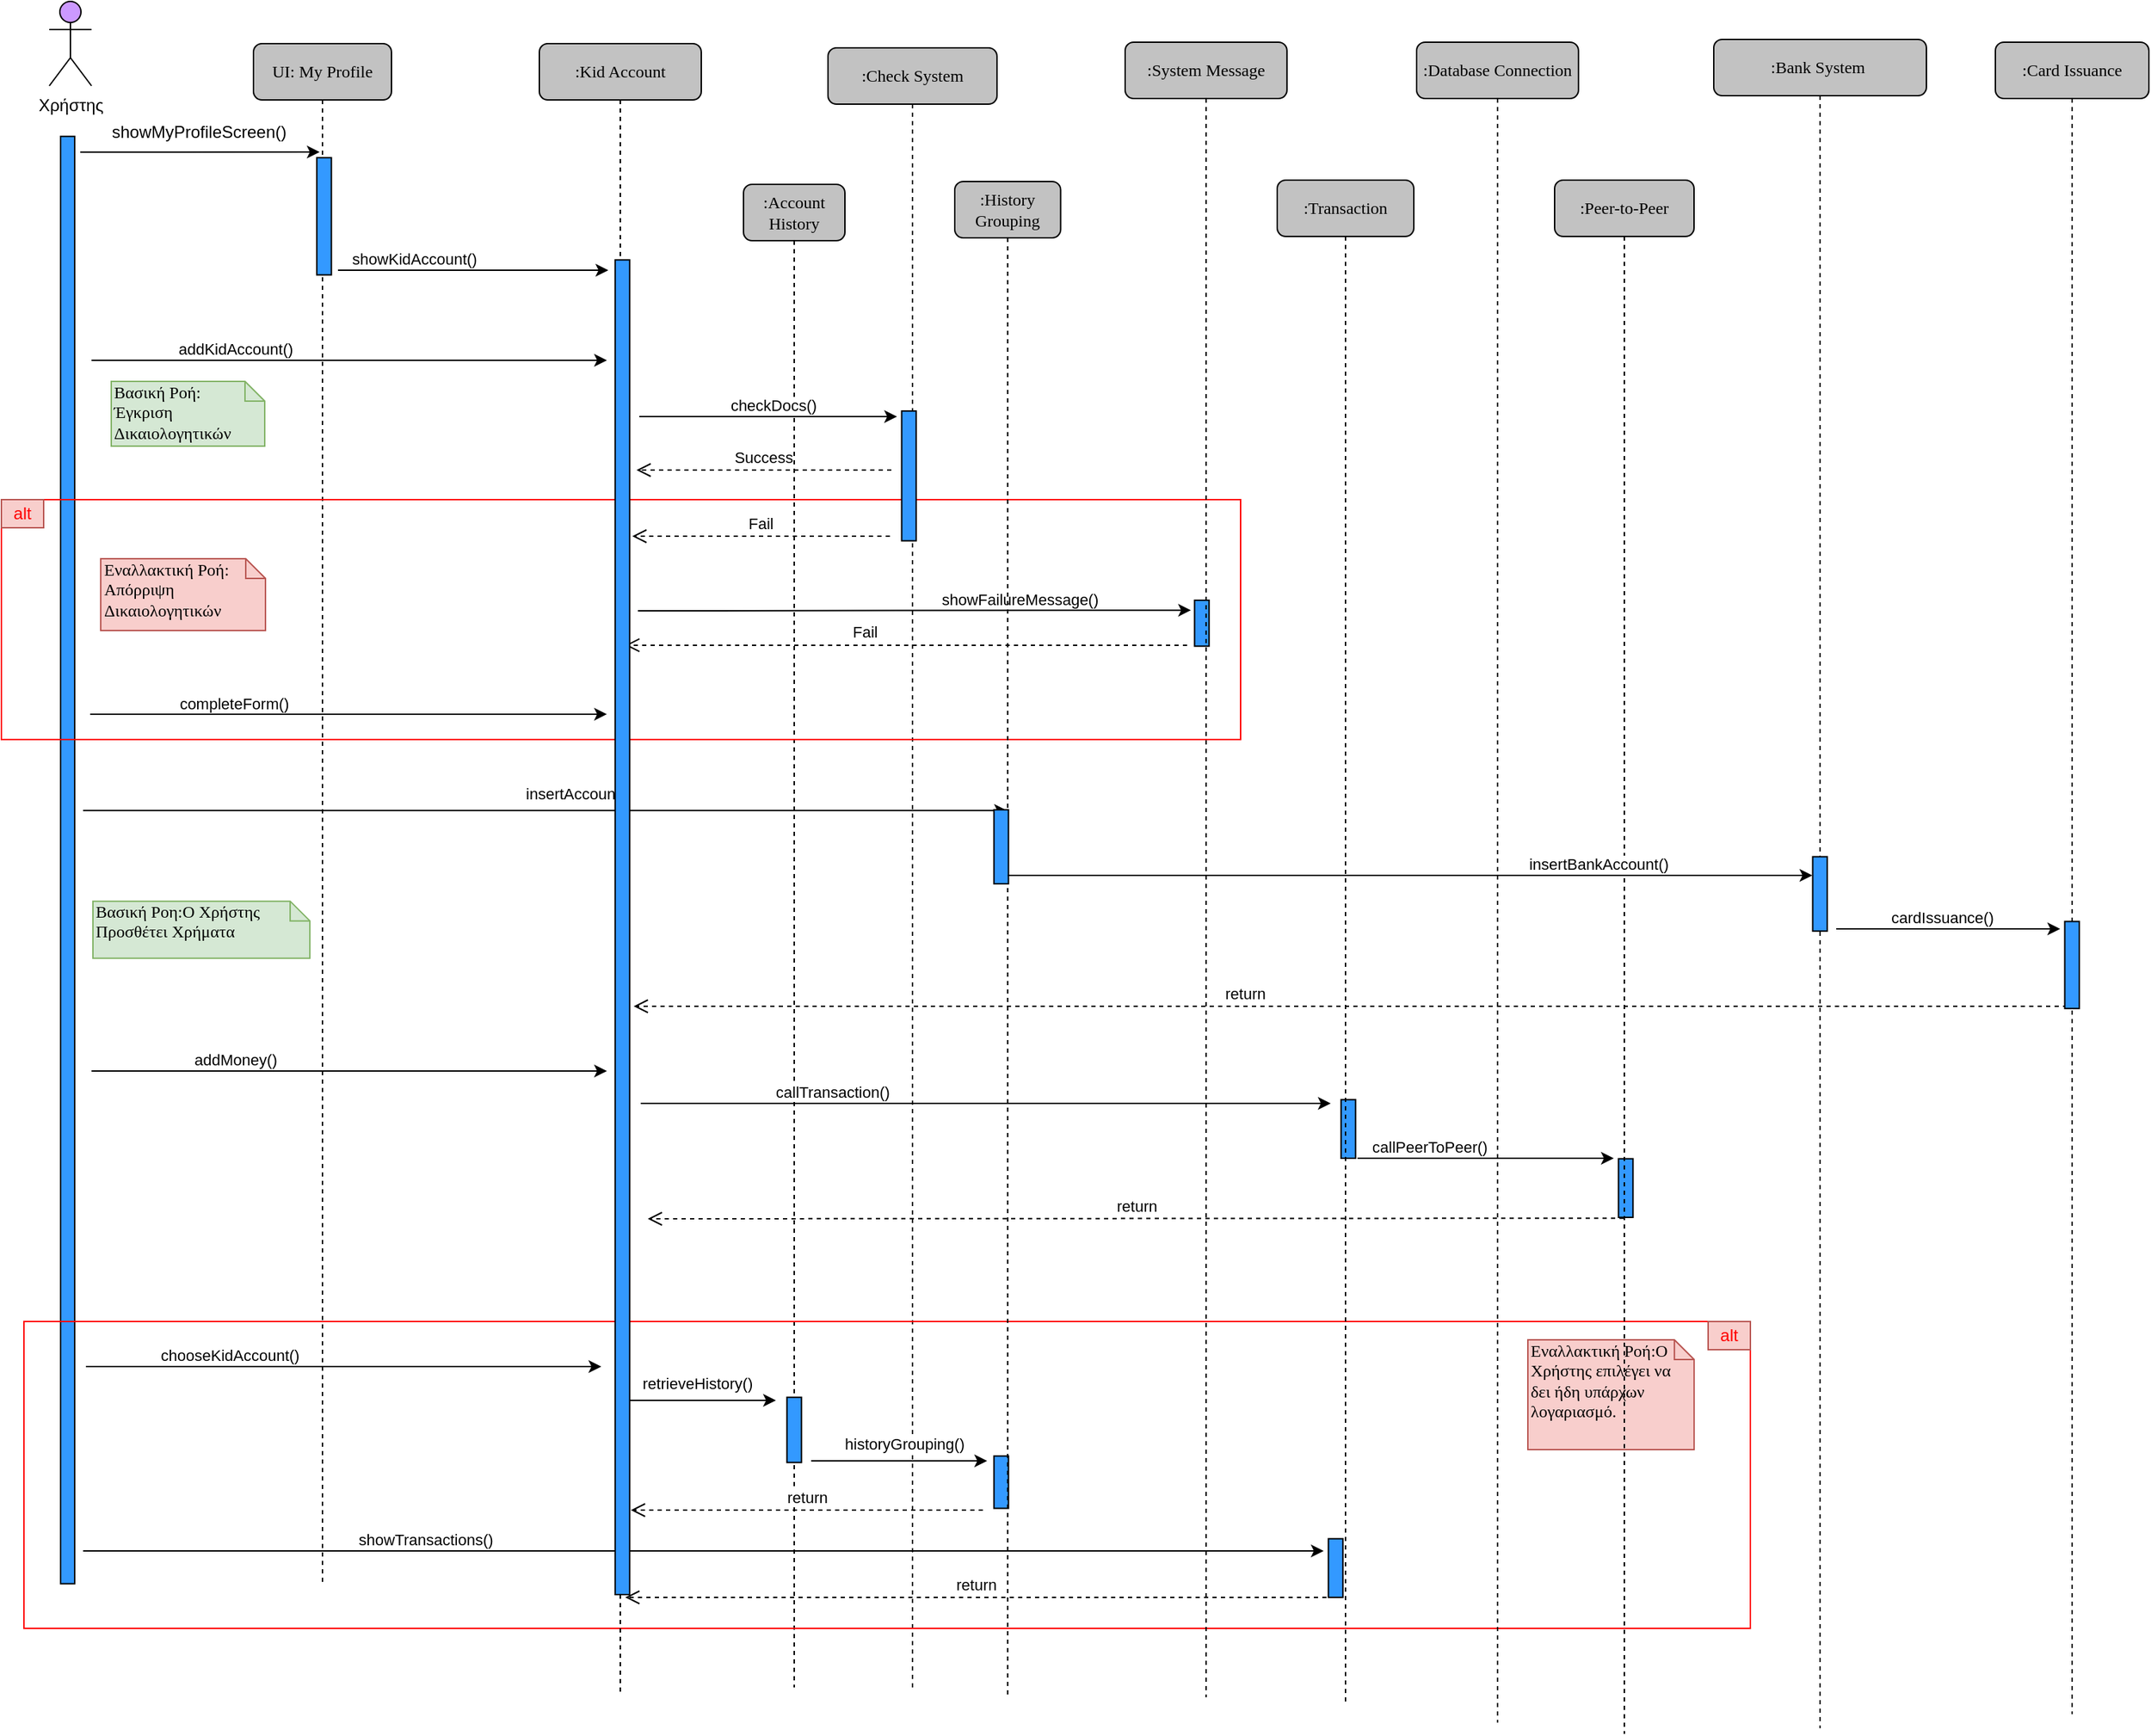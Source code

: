 <mxfile version="19.0.0" type="github"><diagram name="Page-1" id="13e1069c-82ec-6db2-03f1-153e76fe0fe0"><mxGraphModel dx="2709" dy="1056" grid="0" gridSize="10" guides="1" tooltips="1" connect="1" arrows="1" fold="1" page="0" pageScale="1" pageWidth="1100" pageHeight="850" background="none" math="0" shadow="0"><root><mxCell id="0"/><mxCell id="1" parent="0"/><mxCell id="IzQKCPGa3qGo2pPBu95K-45" value=":Account History" style="shape=umlLifeline;perimeter=lifelinePerimeter;whiteSpace=wrap;html=1;container=1;collapsible=0;recursiveResize=0;outlineConnect=0;rounded=1;shadow=0;comic=0;labelBackgroundColor=none;strokeWidth=1;fontFamily=Verdana;fontSize=12;align=center;fillColor=#C2C2C2;" parent="1" vertex="1"><mxGeometry x="597" y="194" width="72" height="1068" as="geometry"/></mxCell><mxCell id="xUHtidkTW_1M5ktOETjh-2" value=":Check System" style="shape=umlLifeline;perimeter=lifelinePerimeter;whiteSpace=wrap;html=1;container=1;collapsible=0;recursiveResize=0;outlineConnect=0;rounded=1;shadow=0;comic=0;labelBackgroundColor=none;strokeWidth=1;fontFamily=Verdana;fontSize=12;align=center;fillColor=#C2C2C2;" parent="1" vertex="1"><mxGeometry x="657" y="97" width="120" height="1167" as="geometry"/></mxCell><mxCell id="IzQKCPGa3qGo2pPBu95K-79" value="" style="endArrow=classic;html=1;rounded=0;" parent="xUHtidkTW_1M5ktOETjh-2" edge="1"><mxGeometry width="50" height="50" relative="1" as="geometry"><mxPoint x="376.0" y="789" as="sourcePoint"/><mxPoint x="558" y="789" as="targetPoint"/></mxGeometry></mxCell><mxCell id="IzQKCPGa3qGo2pPBu95K-80" value="callPeerToPeer()" style="edgeLabel;html=1;align=center;verticalAlign=middle;resizable=0;points=[];" parent="IzQKCPGa3qGo2pPBu95K-79" vertex="1" connectable="0"><mxGeometry x="-0.451" y="2" relative="1" as="geometry"><mxPoint x="1" y="-6" as="offset"/></mxGeometry></mxCell><mxCell id="IzQKCPGa3qGo2pPBu95K-70" value="" style="rounded=0;whiteSpace=wrap;html=1;rotation=90;fillColor=#3399FF;" parent="xUHtidkTW_1M5ktOETjh-2" vertex="1"><mxGeometry x="348.67" y="763" width="41.66" height="10.33" as="geometry"/></mxCell><mxCell id="IzQKCPGa3qGo2pPBu95K-75" value="return" style="html=1;verticalAlign=bottom;endArrow=open;dashed=1;endSize=8;rounded=0;strokeColor=#000000;" parent="xUHtidkTW_1M5ktOETjh-2" edge="1"><mxGeometry relative="1" as="geometry"><mxPoint x="565" y="831.61" as="sourcePoint"/><mxPoint x="-128" y="832" as="targetPoint"/></mxGeometry></mxCell><mxCell id="IzQKCPGa3qGo2pPBu95K-77" value="" style="rounded=0;whiteSpace=wrap;html=1;rotation=90;fillColor=#3399FF;" parent="xUHtidkTW_1M5ktOETjh-2" vertex="1"><mxGeometry x="545.67" y="805" width="41.66" height="10.33" as="geometry"/></mxCell><mxCell id="IzQKCPGa3qGo2pPBu95K-72" value="" style="endArrow=classic;html=1;rounded=0;" parent="xUHtidkTW_1M5ktOETjh-2" edge="1"><mxGeometry width="50" height="50" relative="1" as="geometry"><mxPoint x="-133.0" y="750" as="sourcePoint"/><mxPoint x="357" y="750" as="targetPoint"/></mxGeometry></mxCell><mxCell id="IzQKCPGa3qGo2pPBu95K-73" value="callTransaction()" style="edgeLabel;html=1;align=center;verticalAlign=middle;resizable=0;points=[];" parent="IzQKCPGa3qGo2pPBu95K-72" vertex="1" connectable="0"><mxGeometry x="-0.451" y="2" relative="1" as="geometry"><mxPoint x="1" y="-6" as="offset"/></mxGeometry></mxCell><mxCell id="IzQKCPGa3qGo2pPBu95K-33" value="" style="endArrow=classic;html=1;rounded=0;" parent="xUHtidkTW_1M5ktOETjh-2" edge="1" target="IzQKCPGa3qGo2pPBu95K-48"><mxGeometry width="50" height="50" relative="1" as="geometry"><mxPoint x="-529" y="541.88" as="sourcePoint"/><mxPoint x="70" y="542.02" as="targetPoint"/></mxGeometry></mxCell><mxCell id="IzQKCPGa3qGo2pPBu95K-34" value="insertAccount()" style="edgeLabel;html=1;align=center;verticalAlign=middle;resizable=0;points=[];" parent="IzQKCPGa3qGo2pPBu95K-33" vertex="1" connectable="0"><mxGeometry x="0.672" y="1" relative="1" as="geometry"><mxPoint x="-198" y="-11" as="offset"/></mxGeometry></mxCell><mxCell id="r9DO_F_iBcvIoqcSVnVy-100" value="Χρήστης" style="shape=umlActor;verticalLabelPosition=bottom;verticalAlign=top;html=1;outlineConnect=0;fillColor=#CC99FF;" parent="1" vertex="1"><mxGeometry x="104" y="64" width="30" height="60" as="geometry"/></mxCell><mxCell id="r9DO_F_iBcvIoqcSVnVy-102" value="showMyProfileScreen()" style="text;html=1;align=center;verticalAlign=middle;resizable=0;points=[];autosize=1;strokeColor=none;fillColor=none;" parent="1" vertex="1"><mxGeometry x="143" y="148" width="134" height="18" as="geometry"/></mxCell><mxCell id="r9DO_F_iBcvIoqcSVnVy-104" value="" style="rounded=0;whiteSpace=wrap;html=1;rotation=90;fillColor=#3399FF;" parent="1" vertex="1"><mxGeometry x="-397.16" y="669.1" width="1028.41" height="10" as="geometry"/></mxCell><mxCell id="r9DO_F_iBcvIoqcSVnVy-105" value="UI: My Profile" style="shape=umlLifeline;perimeter=lifelinePerimeter;whiteSpace=wrap;html=1;container=1;collapsible=0;recursiveResize=0;outlineConnect=0;rounded=1;shadow=0;comic=0;labelBackgroundColor=none;strokeWidth=1;fontFamily=Verdana;fontSize=12;align=center;fillColor=#C2C2C2;" parent="1" vertex="1"><mxGeometry x="249" y="94" width="98" height="1095" as="geometry"/></mxCell><mxCell id="IzQKCPGa3qGo2pPBu95K-89" value="" style="rounded=0;whiteSpace=wrap;html=1;fillColor=none;shadow=0;strokeColor=#FF0000;" parent="r9DO_F_iBcvIoqcSVnVy-105" vertex="1"><mxGeometry x="-163" y="908" width="1226" height="218" as="geometry"/></mxCell><mxCell id="xUHtidkTW_1M5ktOETjh-6" value="" style="endArrow=classic;html=1;rounded=0;" parent="r9DO_F_iBcvIoqcSVnVy-105" edge="1"><mxGeometry width="50" height="50" relative="1" as="geometry"><mxPoint x="60" y="161" as="sourcePoint"/><mxPoint x="252" y="161" as="targetPoint"/></mxGeometry></mxCell><mxCell id="xUHtidkTW_1M5ktOETjh-8" value="showKidAccount()" style="edgeLabel;html=1;align=center;verticalAlign=middle;resizable=0;points=[];" parent="xUHtidkTW_1M5ktOETjh-6" vertex="1" connectable="0"><mxGeometry x="-0.451" y="2" relative="1" as="geometry"><mxPoint x="1" y="-6" as="offset"/></mxGeometry></mxCell><mxCell id="r9DO_F_iBcvIoqcSVnVy-106" value="" style="rounded=0;whiteSpace=wrap;html=1;rotation=90;fillColor=#3399FF;" parent="r9DO_F_iBcvIoqcSVnVy-105" vertex="1"><mxGeometry x="8.53" y="117.53" width="83.25" height="10.33" as="geometry"/></mxCell><mxCell id="IzQKCPGa3qGo2pPBu95K-28" value="" style="rounded=0;whiteSpace=wrap;html=1;fillColor=none;shadow=0;strokeColor=#FF0000;" parent="r9DO_F_iBcvIoqcSVnVy-105" vertex="1"><mxGeometry x="-179" y="324" width="880" height="170.45" as="geometry"/></mxCell><mxCell id="IzQKCPGa3qGo2pPBu95K-15" value="" style="rounded=0;whiteSpace=wrap;html=1;rotation=90;fillColor=#3399FF;" parent="r9DO_F_iBcvIoqcSVnVy-105" vertex="1"><mxGeometry x="419.36" y="302.0" width="92.21" height="10.33" as="geometry"/></mxCell><mxCell id="IzQKCPGa3qGo2pPBu95K-19" value="Fail" style="html=1;verticalAlign=bottom;endArrow=open;dashed=1;endSize=8;rounded=0;" parent="r9DO_F_iBcvIoqcSVnVy-105" edge="1"><mxGeometry relative="1" as="geometry"><mxPoint x="451.97" y="350.0" as="sourcePoint"/><mxPoint x="269" y="350.0" as="targetPoint"/></mxGeometry></mxCell><mxCell id="IzQKCPGa3qGo2pPBu95K-20" value="" style="endArrow=classic;html=1;rounded=0;entryX=0.217;entryY=1.248;entryDx=0;entryDy=0;entryPerimeter=0;" parent="r9DO_F_iBcvIoqcSVnVy-105" target="IzQKCPGa3qGo2pPBu95K-22" edge="1"><mxGeometry width="50" height="50" relative="1" as="geometry"><mxPoint x="273" y="403" as="sourcePoint"/><mxPoint x="666" y="404.45" as="targetPoint"/></mxGeometry></mxCell><mxCell id="IzQKCPGa3qGo2pPBu95K-21" value="showFailureMessage()" style="edgeLabel;html=1;align=center;verticalAlign=middle;resizable=0;points=[];" parent="IzQKCPGa3qGo2pPBu95K-20" vertex="1" connectable="0"><mxGeometry x="0.672" y="1" relative="1" as="geometry"><mxPoint x="-58" y="-7" as="offset"/></mxGeometry></mxCell><mxCell id="IzQKCPGa3qGo2pPBu95K-22" value="" style="rounded=0;whiteSpace=wrap;html=1;rotation=90;fillColor=#3399FF;" parent="r9DO_F_iBcvIoqcSVnVy-105" vertex="1"><mxGeometry x="657.14" y="406.66" width="32.64" height="10.33" as="geometry"/></mxCell><mxCell id="IzQKCPGa3qGo2pPBu95K-13" value="" style="endArrow=classic;html=1;rounded=0;" parent="r9DO_F_iBcvIoqcSVnVy-105" edge="1"><mxGeometry width="50" height="50" relative="1" as="geometry"><mxPoint x="274" y="265.0" as="sourcePoint"/><mxPoint x="457" y="265.0" as="targetPoint"/></mxGeometry></mxCell><mxCell id="IzQKCPGa3qGo2pPBu95K-14" value="checkDocs()" style="edgeLabel;html=1;align=center;verticalAlign=middle;resizable=0;points=[];" parent="IzQKCPGa3qGo2pPBu95K-13" vertex="1" connectable="0"><mxGeometry x="0.672" y="1" relative="1" as="geometry"><mxPoint x="-58" y="-7" as="offset"/></mxGeometry></mxCell><mxCell id="IzQKCPGa3qGo2pPBu95K-16" value="Success" style="html=1;verticalAlign=bottom;endArrow=open;dashed=1;endSize=8;rounded=0;" parent="r9DO_F_iBcvIoqcSVnVy-105" edge="1"><mxGeometry relative="1" as="geometry"><mxPoint x="452.97" y="303.0" as="sourcePoint"/><mxPoint x="272" y="303.0" as="targetPoint"/></mxGeometry></mxCell><mxCell id="IzQKCPGa3qGo2pPBu95K-23" value="Fail" style="html=1;verticalAlign=bottom;endArrow=open;dashed=1;endSize=8;rounded=0;" parent="r9DO_F_iBcvIoqcSVnVy-105" edge="1"><mxGeometry x="0.148" relative="1" as="geometry"><mxPoint x="663" y="427.45" as="sourcePoint"/><mxPoint x="264" y="427.45" as="targetPoint"/><mxPoint as="offset"/></mxGeometry></mxCell><mxCell id="IzQKCPGa3qGo2pPBu95K-26" value="" style="endArrow=classic;html=1;rounded=0;" parent="r9DO_F_iBcvIoqcSVnVy-105" edge="1"><mxGeometry width="50" height="50" relative="1" as="geometry"><mxPoint x="-116" y="476.45" as="sourcePoint"/><mxPoint x="251" y="476.45" as="targetPoint"/></mxGeometry></mxCell><mxCell id="IzQKCPGa3qGo2pPBu95K-27" value="completeForm()" style="edgeLabel;html=1;align=center;verticalAlign=middle;resizable=0;points=[];" parent="IzQKCPGa3qGo2pPBu95K-26" vertex="1" connectable="0"><mxGeometry x="-0.451" y="2" relative="1" as="geometry"><mxPoint x="1" y="-6" as="offset"/></mxGeometry></mxCell><mxCell id="IzQKCPGa3qGo2pPBu95K-43" value="" style="endArrow=classic;html=1;rounded=0;" parent="r9DO_F_iBcvIoqcSVnVy-105" edge="1"><mxGeometry width="50" height="50" relative="1" as="geometry"><mxPoint x="-119" y="940" as="sourcePoint"/><mxPoint x="247" y="940" as="targetPoint"/></mxGeometry></mxCell><mxCell id="IzQKCPGa3qGo2pPBu95K-44" value="chooseKidAccount()" style="edgeLabel;html=1;align=center;verticalAlign=middle;resizable=0;points=[];" parent="IzQKCPGa3qGo2pPBu95K-43" vertex="1" connectable="0"><mxGeometry x="-0.451" y="2" relative="1" as="geometry"><mxPoint x="1" y="-6" as="offset"/></mxGeometry></mxCell><mxCell id="IzQKCPGa3qGo2pPBu95K-46" value="" style="endArrow=classic;html=1;rounded=0;" parent="r9DO_F_iBcvIoqcSVnVy-105" edge="1"><mxGeometry width="50" height="50" relative="1" as="geometry"><mxPoint x="265" y="964" as="sourcePoint"/><mxPoint x="371" y="964" as="targetPoint"/><Array as="points"><mxPoint x="313" y="964"/></Array></mxGeometry></mxCell><mxCell id="IzQKCPGa3qGo2pPBu95K-47" value="retrieveHistory()" style="edgeLabel;html=1;align=center;verticalAlign=middle;resizable=0;points=[];" parent="IzQKCPGa3qGo2pPBu95K-46" vertex="1" connectable="0"><mxGeometry x="0.672" y="1" relative="1" as="geometry"><mxPoint x="-39" y="-11" as="offset"/></mxGeometry></mxCell><mxCell id="IzQKCPGa3qGo2pPBu95K-57" value="" style="rounded=0;whiteSpace=wrap;html=1;rotation=90;fillColor=#3399FF;" parent="r9DO_F_iBcvIoqcSVnVy-105" vertex="1"><mxGeometry x="747.67" y="1078" width="41.66" height="10.33" as="geometry"/></mxCell><mxCell id="IzQKCPGa3qGo2pPBu95K-50" value="" style="endArrow=classic;html=1;rounded=0;" parent="r9DO_F_iBcvIoqcSVnVy-105" edge="1"><mxGeometry width="50" height="50" relative="1" as="geometry"><mxPoint x="396" y="1007" as="sourcePoint"/><mxPoint x="521" y="1007" as="targetPoint"/><Array as="points"><mxPoint x="438" y="1007"/></Array></mxGeometry></mxCell><mxCell id="IzQKCPGa3qGo2pPBu95K-51" value="historyGrouping()" style="edgeLabel;html=1;align=center;verticalAlign=middle;resizable=0;points=[];" parent="IzQKCPGa3qGo2pPBu95K-50" vertex="1" connectable="0"><mxGeometry x="0.672" y="1" relative="1" as="geometry"><mxPoint x="-39" y="-11" as="offset"/></mxGeometry></mxCell><mxCell id="IzQKCPGa3qGo2pPBu95K-55" value="" style="rounded=0;whiteSpace=wrap;html=1;rotation=90;fillColor=#3399FF;" parent="r9DO_F_iBcvIoqcSVnVy-105" vertex="1"><mxGeometry x="360.84" y="979.84" width="46.32" height="10.33" as="geometry"/></mxCell><mxCell id="IzQKCPGa3qGo2pPBu95K-61" value="return" style="html=1;verticalAlign=bottom;endArrow=open;dashed=1;endSize=8;rounded=0;strokeColor=#000000;" parent="r9DO_F_iBcvIoqcSVnVy-105" edge="1"><mxGeometry relative="1" as="geometry"><mxPoint x="762" y="1104" as="sourcePoint"/><mxPoint x="264" y="1104" as="targetPoint"/></mxGeometry></mxCell><mxCell id="IzQKCPGa3qGo2pPBu95K-54" value="return" style="html=1;verticalAlign=bottom;endArrow=open;dashed=1;endSize=8;rounded=0;strokeColor=#000000;" parent="r9DO_F_iBcvIoqcSVnVy-105" edge="1"><mxGeometry relative="1" as="geometry"><mxPoint x="518" y="1042" as="sourcePoint"/><mxPoint x="268" y="1042" as="targetPoint"/></mxGeometry></mxCell><mxCell id="IzQKCPGa3qGo2pPBu95K-56" value="" style="rounded=0;whiteSpace=wrap;html=1;rotation=90;fillColor=#3399FF;" parent="r9DO_F_iBcvIoqcSVnVy-105" vertex="1"><mxGeometry x="512.42" y="1017" width="37.16" height="10.33" as="geometry"/></mxCell><mxCell id="IzQKCPGa3qGo2pPBu95K-59" value="" style="endArrow=classic;html=1;rounded=0;" parent="r9DO_F_iBcvIoqcSVnVy-105" edge="1"><mxGeometry width="50" height="50" relative="1" as="geometry"><mxPoint x="-121" y="1071.0" as="sourcePoint"/><mxPoint x="760" y="1071" as="targetPoint"/></mxGeometry></mxCell><mxCell id="IzQKCPGa3qGo2pPBu95K-60" value="showTransactions()" style="edgeLabel;html=1;align=center;verticalAlign=middle;resizable=0;points=[];" parent="IzQKCPGa3qGo2pPBu95K-59" vertex="1" connectable="0"><mxGeometry x="-0.451" y="2" relative="1" as="geometry"><mxPoint x="1" y="-6" as="offset"/></mxGeometry></mxCell><mxCell id="IzQKCPGa3qGo2pPBu95K-66" value="Εναλλακτική Ροή:O Χρήστης επιλέγει να δει ήδη υπάρχων λογαριασμό." style="shape=note;whiteSpace=wrap;html=1;size=14;verticalAlign=top;align=left;spacingTop=-6;rounded=0;shadow=0;comic=0;labelBackgroundColor=none;strokeWidth=1;fontFamily=Verdana;fontSize=12;fillColor=#f8cecc;strokeColor=#b85450;" parent="r9DO_F_iBcvIoqcSVnVy-105" vertex="1"><mxGeometry x="905" y="921" width="118.07" height="78" as="geometry"/></mxCell><mxCell id="IzQKCPGa3qGo2pPBu95K-32" value="Εναλλακτική Ροή: Απόρριψη&lt;br&gt;Δικαιολογητικών" style="shape=note;whiteSpace=wrap;html=1;size=14;verticalAlign=top;align=left;spacingTop=-6;rounded=0;shadow=0;comic=0;labelBackgroundColor=none;strokeWidth=1;fontFamily=Verdana;fontSize=12;fillColor=#f8cecc;strokeColor=#b85450;" parent="r9DO_F_iBcvIoqcSVnVy-105" vertex="1"><mxGeometry x="-108.47" y="365.99" width="117" height="51" as="geometry"/></mxCell><mxCell id="xUHtidkTW_1M5ktOETjh-3" value=":Kid Account" style="shape=umlLifeline;perimeter=lifelinePerimeter;whiteSpace=wrap;html=1;container=1;collapsible=0;recursiveResize=0;outlineConnect=0;rounded=1;shadow=0;comic=0;labelBackgroundColor=none;strokeWidth=1;fontFamily=Verdana;fontSize=12;align=center;fillColor=#C2C2C2;" parent="1" vertex="1"><mxGeometry x="452" y="94" width="115" height="1171" as="geometry"/></mxCell><mxCell id="IzQKCPGa3qGo2pPBu95K-9" value="" style="rounded=0;whiteSpace=wrap;html=1;rotation=90;fillColor=#3399FF;" parent="xUHtidkTW_1M5ktOETjh-3" vertex="1"><mxGeometry x="-415.17" y="622.68" width="948.34" height="10.33" as="geometry"/></mxCell><mxCell id="IzQKCPGa3qGo2pPBu95K-2" value=":Bank System&amp;nbsp;" style="shape=umlLifeline;perimeter=lifelinePerimeter;whiteSpace=wrap;html=1;container=1;collapsible=0;recursiveResize=0;outlineConnect=0;rounded=1;shadow=0;comic=0;labelBackgroundColor=none;strokeWidth=1;fontFamily=Verdana;fontSize=12;align=center;fillColor=#C2C2C2;" parent="1" vertex="1"><mxGeometry x="1286" y="91" width="151" height="1200" as="geometry"/></mxCell><mxCell id="IzQKCPGa3qGo2pPBu95K-38" value="" style="rounded=0;whiteSpace=wrap;html=1;rotation=90;fillColor=#3399FF;" parent="IzQKCPGa3qGo2pPBu95K-2" vertex="1"><mxGeometry x="49.0" y="602.0" width="52.85" height="10.33" as="geometry"/></mxCell><mxCell id="IzQKCPGa3qGo2pPBu95K-3" value=":Database Connection" style="shape=umlLifeline;perimeter=lifelinePerimeter;whiteSpace=wrap;html=1;container=1;collapsible=0;recursiveResize=0;outlineConnect=0;rounded=1;shadow=0;comic=0;labelBackgroundColor=none;strokeWidth=1;fontFamily=Verdana;fontSize=12;align=center;fillColor=#C2C2C2;" parent="1" vertex="1"><mxGeometry x="1075" y="93" width="114.93" height="1194" as="geometry"/></mxCell><mxCell id="IzQKCPGa3qGo2pPBu95K-42" value="return" style="html=1;verticalAlign=bottom;endArrow=open;dashed=1;endSize=8;rounded=0;" parent="IzQKCPGa3qGo2pPBu95K-3" edge="1"><mxGeometry x="0.148" relative="1" as="geometry"><mxPoint x="462" y="685" as="sourcePoint"/><mxPoint x="-556" y="685" as="targetPoint"/><mxPoint as="offset"/></mxGeometry></mxCell><mxCell id="IzQKCPGa3qGo2pPBu95K-4" value=":Transaction" style="shape=umlLifeline;perimeter=lifelinePerimeter;whiteSpace=wrap;html=1;container=1;collapsible=0;recursiveResize=0;outlineConnect=0;rounded=1;shadow=0;comic=0;labelBackgroundColor=none;strokeWidth=1;fontFamily=Verdana;fontSize=12;align=center;fillColor=#C2C2C2;" parent="1" vertex="1"><mxGeometry x="976" y="191" width="97" height="1084" as="geometry"/></mxCell><mxCell id="IzQKCPGa3qGo2pPBu95K-39" value="" style="endArrow=classic;html=1;rounded=0;" parent="IzQKCPGa3qGo2pPBu95K-4" edge="1"><mxGeometry width="50" height="50" relative="1" as="geometry"><mxPoint x="397" y="532" as="sourcePoint"/><mxPoint x="556" y="532" as="targetPoint"/></mxGeometry></mxCell><mxCell id="IzQKCPGa3qGo2pPBu95K-40" value="cardIssuance()" style="edgeLabel;html=1;align=center;verticalAlign=middle;resizable=0;points=[];" parent="IzQKCPGa3qGo2pPBu95K-39" vertex="1" connectable="0"><mxGeometry x="0.672" y="1" relative="1" as="geometry"><mxPoint x="-58" y="-7" as="offset"/></mxGeometry></mxCell><mxCell id="IzQKCPGa3qGo2pPBu95K-6" value=":System Message" style="shape=umlLifeline;perimeter=lifelinePerimeter;whiteSpace=wrap;html=1;container=1;collapsible=0;recursiveResize=0;outlineConnect=0;rounded=1;shadow=0;comic=0;labelBackgroundColor=none;strokeWidth=1;fontFamily=Verdana;fontSize=12;align=center;fillColor=#C2C2C2;" parent="1" vertex="1"><mxGeometry x="868" y="93" width="114.93" height="1176" as="geometry"/></mxCell><mxCell id="IzQKCPGa3qGo2pPBu95K-48" value=":History Grouping" style="shape=umlLifeline;perimeter=lifelinePerimeter;whiteSpace=wrap;html=1;container=1;collapsible=0;recursiveResize=0;outlineConnect=0;rounded=1;shadow=0;comic=0;labelBackgroundColor=none;strokeWidth=1;fontFamily=Verdana;fontSize=12;align=center;fillColor=#C2C2C2;" parent="1" vertex="1"><mxGeometry x="747" y="192" width="75.21" height="1075" as="geometry"/></mxCell><mxCell id="IzQKCPGa3qGo2pPBu95K-35" value="" style="rounded=0;whiteSpace=wrap;html=1;rotation=90;fillColor=#3399FF;" parent="IzQKCPGa3qGo2pPBu95K-48" vertex="1"><mxGeometry x="6.69" y="467.5" width="52.6" height="10.33" as="geometry"/></mxCell><mxCell id="IzQKCPGa3qGo2pPBu95K-76" value=":Peer-to-Peer" style="shape=umlLifeline;perimeter=lifelinePerimeter;whiteSpace=wrap;html=1;container=1;collapsible=0;recursiveResize=0;outlineConnect=0;rounded=1;shadow=0;comic=0;labelBackgroundColor=none;strokeWidth=1;fontFamily=Verdana;fontSize=12;align=center;fillColor=#C2C2C2;" parent="1" vertex="1"><mxGeometry x="1173" y="191" width="99" height="1104" as="geometry"/></mxCell><mxCell id="IzQKCPGa3qGo2pPBu95K-90" value="" style="endArrow=classic;html=1;rounded=0;" parent="1" edge="1"><mxGeometry width="50" height="50" relative="1" as="geometry"><mxPoint x="126" y="171.15" as="sourcePoint"/><mxPoint x="296" y="171" as="targetPoint"/><Array as="points"><mxPoint x="174" y="171.15"/></Array></mxGeometry></mxCell><mxCell id="IzQKCPGa3qGo2pPBu95K-1" value=":Card Issuance" style="shape=umlLifeline;perimeter=lifelinePerimeter;whiteSpace=wrap;html=1;container=1;collapsible=0;recursiveResize=0;outlineConnect=0;rounded=1;shadow=0;comic=0;labelBackgroundColor=none;strokeWidth=1;fontFamily=Verdana;fontSize=12;align=center;fillColor=#C2C2C2;" parent="1" vertex="1"><mxGeometry x="1486" y="93" width="109" height="1188" as="geometry"/></mxCell><mxCell id="IzQKCPGa3qGo2pPBu95K-41" value="" style="rounded=0;whiteSpace=wrap;html=1;rotation=90;fillColor=#3399FF;" parent="IzQKCPGa3qGo2pPBu95K-1" vertex="1"><mxGeometry x="23.5" y="650.5" width="61.85" height="10.33" as="geometry"/></mxCell><mxCell id="IzQKCPGa3qGo2pPBu95K-31" value="Βασική Ροή: Έγκριση&amp;nbsp;&lt;br&gt;Δικαιολογητικών" style="shape=note;whiteSpace=wrap;html=1;size=14;verticalAlign=top;align=left;spacingTop=-6;rounded=0;shadow=0;comic=0;labelBackgroundColor=none;strokeWidth=1;fontFamily=Verdana;fontSize=12;fillColor=#d5e8d4;strokeColor=#82b366;" parent="1" vertex="1"><mxGeometry x="148" y="334" width="109" height="46" as="geometry"/></mxCell><mxCell id="IzQKCPGa3qGo2pPBu95K-7" value="" style="endArrow=classic;html=1;rounded=0;" parent="1" edge="1"><mxGeometry width="50" height="50" relative="1" as="geometry"><mxPoint x="134" y="319.0" as="sourcePoint"/><mxPoint x="500" y="319.0" as="targetPoint"/></mxGeometry></mxCell><mxCell id="IzQKCPGa3qGo2pPBu95K-8" value="addKidAccount()" style="edgeLabel;html=1;align=center;verticalAlign=middle;resizable=0;points=[];" parent="IzQKCPGa3qGo2pPBu95K-7" vertex="1" connectable="0"><mxGeometry x="-0.451" y="2" relative="1" as="geometry"><mxPoint x="1" y="-6" as="offset"/></mxGeometry></mxCell><mxCell id="IzQKCPGa3qGo2pPBu95K-93" value="&lt;font color=&quot;#ff0000&quot;&gt;alt&lt;/font&gt;" style="rounded=0;whiteSpace=wrap;html=1;shadow=0;fillColor=#f8cecc;strokeColor=#b85450;" parent="1" vertex="1"><mxGeometry x="1282" y="1002" width="30" height="20" as="geometry"/></mxCell><mxCell id="IzQKCPGa3qGo2pPBu95K-65" value="&lt;font color=&quot;#ff0000&quot;&gt;alt&lt;/font&gt;" style="rounded=0;whiteSpace=wrap;html=1;shadow=0;fillColor=#f8cecc;strokeColor=#b85450;" parent="1" vertex="1"><mxGeometry x="70" y="418.0" width="30" height="20" as="geometry"/></mxCell><mxCell id="IzQKCPGa3qGo2pPBu95K-36" value="" style="endArrow=classic;html=1;rounded=0;" parent="1" edge="1" source="IzQKCPGa3qGo2pPBu95K-48"><mxGeometry width="50" height="50" relative="1" as="geometry"><mxPoint x="820.5" y="669.1" as="sourcePoint"/><mxPoint x="1356" y="685" as="targetPoint"/><Array as="points"><mxPoint x="979" y="685"/></Array></mxGeometry></mxCell><mxCell id="IzQKCPGa3qGo2pPBu95K-37" value="insertBankAccount()" style="edgeLabel;html=1;align=center;verticalAlign=middle;resizable=0;points=[];" parent="IzQKCPGa3qGo2pPBu95K-36" vertex="1" connectable="0"><mxGeometry x="0.672" y="1" relative="1" as="geometry"><mxPoint x="-58" y="-7" as="offset"/></mxGeometry></mxCell><mxCell id="IzQKCPGa3qGo2pPBu95K-68" value="" style="endArrow=classic;html=1;rounded=0;" parent="1" edge="1"><mxGeometry width="50" height="50" relative="1" as="geometry"><mxPoint x="134.0" y="824" as="sourcePoint"/><mxPoint x="500" y="824" as="targetPoint"/></mxGeometry></mxCell><mxCell id="IzQKCPGa3qGo2pPBu95K-69" value="addMoney()" style="edgeLabel;html=1;align=center;verticalAlign=middle;resizable=0;points=[];" parent="IzQKCPGa3qGo2pPBu95K-68" vertex="1" connectable="0"><mxGeometry x="-0.451" y="2" relative="1" as="geometry"><mxPoint x="1" y="-6" as="offset"/></mxGeometry></mxCell><mxCell id="IzQKCPGa3qGo2pPBu95K-95" value="Βασική Ροη:O Χρήστης Προσθέτει Χρήματα" style="shape=note;whiteSpace=wrap;html=1;size=14;verticalAlign=top;align=left;spacingTop=-6;rounded=0;shadow=0;comic=0;labelBackgroundColor=none;strokeWidth=1;fontFamily=Verdana;fontSize=12;fillColor=#d5e8d4;strokeColor=#82b366;" parent="1" vertex="1"><mxGeometry x="135" y="703.33" width="154.04" height="40.56" as="geometry"/></mxCell></root></mxGraphModel></diagram></mxfile>